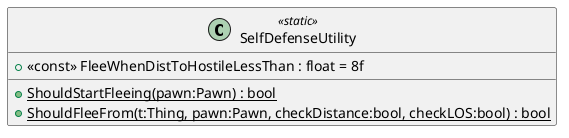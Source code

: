 @startuml
class SelfDefenseUtility <<static>> {
    + <<const>> FleeWhenDistToHostileLessThan : float = 8f
    + {static} ShouldStartFleeing(pawn:Pawn) : bool
    + {static} ShouldFleeFrom(t:Thing, pawn:Pawn, checkDistance:bool, checkLOS:bool) : bool
}
@enduml
